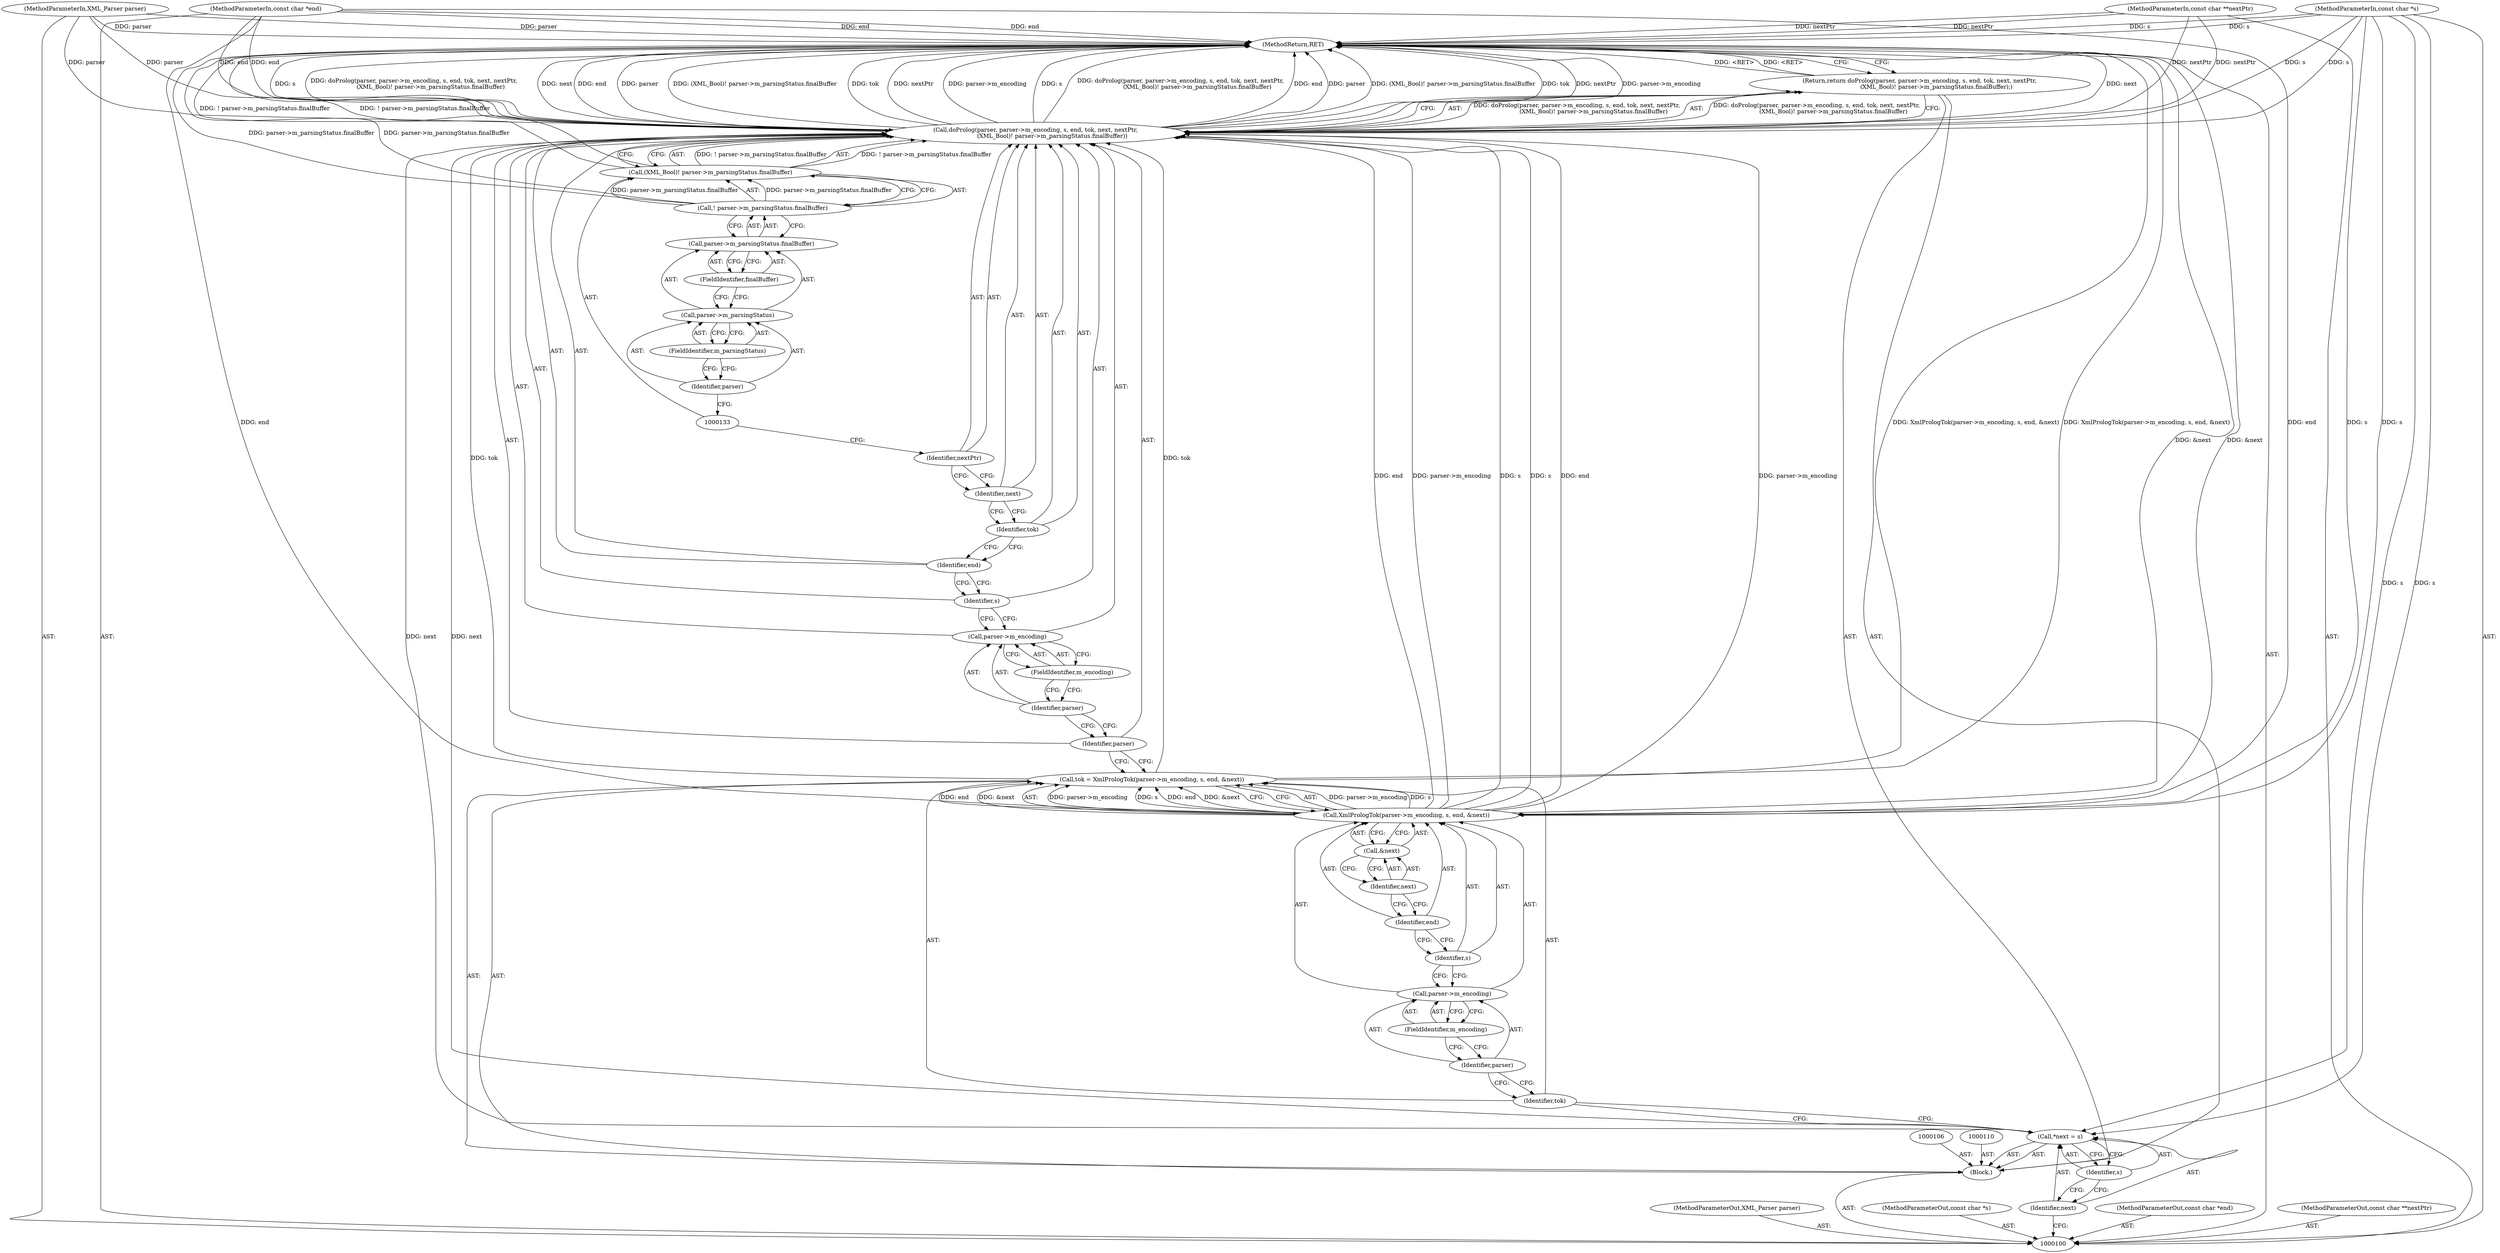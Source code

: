 digraph "1_libexpat_c20b758c332d9a13afbbb276d30db1d183a85d43_3" {
"1000140" [label="(MethodReturn,RET)"];
"1000101" [label="(MethodParameterIn,XML_Parser parser)"];
"1000193" [label="(MethodParameterOut,XML_Parser parser)"];
"1000102" [label="(MethodParameterIn,const char *s)"];
"1000194" [label="(MethodParameterOut,const char *s)"];
"1000103" [label="(MethodParameterIn,const char *end)"];
"1000195" [label="(MethodParameterOut,const char *end)"];
"1000104" [label="(MethodParameterIn,const char **nextPtr)"];
"1000196" [label="(MethodParameterOut,const char **nextPtr)"];
"1000105" [label="(Block,)"];
"1000107" [label="(Call,*next = s)"];
"1000108" [label="(Identifier,next)"];
"1000109" [label="(Identifier,s)"];
"1000113" [label="(Call,XmlPrologTok(parser->m_encoding, s, end, &next))"];
"1000114" [label="(Call,parser->m_encoding)"];
"1000115" [label="(Identifier,parser)"];
"1000116" [label="(FieldIdentifier,m_encoding)"];
"1000117" [label="(Identifier,s)"];
"1000118" [label="(Identifier,end)"];
"1000119" [label="(Call,&next)"];
"1000120" [label="(Identifier,next)"];
"1000111" [label="(Call,tok = XmlPrologTok(parser->m_encoding, s, end, &next))"];
"1000112" [label="(Identifier,tok)"];
"1000122" [label="(Call,doProlog(parser, parser->m_encoding, s, end, tok, next, nextPtr,\n                  (XML_Bool)! parser->m_parsingStatus.finalBuffer))"];
"1000123" [label="(Identifier,parser)"];
"1000124" [label="(Call,parser->m_encoding)"];
"1000125" [label="(Identifier,parser)"];
"1000121" [label="(Return,return doProlog(parser, parser->m_encoding, s, end, tok, next, nextPtr,\n                  (XML_Bool)! parser->m_parsingStatus.finalBuffer);)"];
"1000126" [label="(FieldIdentifier,m_encoding)"];
"1000127" [label="(Identifier,s)"];
"1000128" [label="(Identifier,end)"];
"1000129" [label="(Identifier,tok)"];
"1000130" [label="(Identifier,next)"];
"1000131" [label="(Identifier,nextPtr)"];
"1000132" [label="(Call,(XML_Bool)! parser->m_parsingStatus.finalBuffer)"];
"1000134" [label="(Call,! parser->m_parsingStatus.finalBuffer)"];
"1000135" [label="(Call,parser->m_parsingStatus.finalBuffer)"];
"1000136" [label="(Call,parser->m_parsingStatus)"];
"1000137" [label="(Identifier,parser)"];
"1000138" [label="(FieldIdentifier,m_parsingStatus)"];
"1000139" [label="(FieldIdentifier,finalBuffer)"];
"1000140" -> "1000100"  [label="AST: "];
"1000140" -> "1000121"  [label="CFG: "];
"1000121" -> "1000140"  [label="DDG: <RET>"];
"1000122" -> "1000140"  [label="DDG: next"];
"1000122" -> "1000140"  [label="DDG: s"];
"1000122" -> "1000140"  [label="DDG: doProlog(parser, parser->m_encoding, s, end, tok, next, nextPtr,\n                  (XML_Bool)! parser->m_parsingStatus.finalBuffer)"];
"1000122" -> "1000140"  [label="DDG: end"];
"1000122" -> "1000140"  [label="DDG: parser"];
"1000122" -> "1000140"  [label="DDG: (XML_Bool)! parser->m_parsingStatus.finalBuffer"];
"1000122" -> "1000140"  [label="DDG: tok"];
"1000122" -> "1000140"  [label="DDG: nextPtr"];
"1000122" -> "1000140"  [label="DDG: parser->m_encoding"];
"1000104" -> "1000140"  [label="DDG: nextPtr"];
"1000102" -> "1000140"  [label="DDG: s"];
"1000113" -> "1000140"  [label="DDG: &next"];
"1000103" -> "1000140"  [label="DDG: end"];
"1000132" -> "1000140"  [label="DDG: ! parser->m_parsingStatus.finalBuffer"];
"1000134" -> "1000140"  [label="DDG: parser->m_parsingStatus.finalBuffer"];
"1000111" -> "1000140"  [label="DDG: XmlPrologTok(parser->m_encoding, s, end, &next)"];
"1000101" -> "1000140"  [label="DDG: parser"];
"1000101" -> "1000100"  [label="AST: "];
"1000101" -> "1000140"  [label="DDG: parser"];
"1000101" -> "1000122"  [label="DDG: parser"];
"1000193" -> "1000100"  [label="AST: "];
"1000102" -> "1000100"  [label="AST: "];
"1000102" -> "1000140"  [label="DDG: s"];
"1000102" -> "1000107"  [label="DDG: s"];
"1000102" -> "1000113"  [label="DDG: s"];
"1000102" -> "1000122"  [label="DDG: s"];
"1000194" -> "1000100"  [label="AST: "];
"1000103" -> "1000100"  [label="AST: "];
"1000103" -> "1000140"  [label="DDG: end"];
"1000103" -> "1000113"  [label="DDG: end"];
"1000103" -> "1000122"  [label="DDG: end"];
"1000195" -> "1000100"  [label="AST: "];
"1000104" -> "1000100"  [label="AST: "];
"1000104" -> "1000140"  [label="DDG: nextPtr"];
"1000104" -> "1000122"  [label="DDG: nextPtr"];
"1000196" -> "1000100"  [label="AST: "];
"1000105" -> "1000100"  [label="AST: "];
"1000106" -> "1000105"  [label="AST: "];
"1000107" -> "1000105"  [label="AST: "];
"1000110" -> "1000105"  [label="AST: "];
"1000111" -> "1000105"  [label="AST: "];
"1000121" -> "1000105"  [label="AST: "];
"1000107" -> "1000105"  [label="AST: "];
"1000107" -> "1000109"  [label="CFG: "];
"1000108" -> "1000107"  [label="AST: "];
"1000109" -> "1000107"  [label="AST: "];
"1000112" -> "1000107"  [label="CFG: "];
"1000102" -> "1000107"  [label="DDG: s"];
"1000107" -> "1000122"  [label="DDG: next"];
"1000108" -> "1000107"  [label="AST: "];
"1000108" -> "1000100"  [label="CFG: "];
"1000109" -> "1000108"  [label="CFG: "];
"1000109" -> "1000107"  [label="AST: "];
"1000109" -> "1000108"  [label="CFG: "];
"1000107" -> "1000109"  [label="CFG: "];
"1000113" -> "1000111"  [label="AST: "];
"1000113" -> "1000119"  [label="CFG: "];
"1000114" -> "1000113"  [label="AST: "];
"1000117" -> "1000113"  [label="AST: "];
"1000118" -> "1000113"  [label="AST: "];
"1000119" -> "1000113"  [label="AST: "];
"1000111" -> "1000113"  [label="CFG: "];
"1000113" -> "1000140"  [label="DDG: &next"];
"1000113" -> "1000111"  [label="DDG: parser->m_encoding"];
"1000113" -> "1000111"  [label="DDG: s"];
"1000113" -> "1000111"  [label="DDG: end"];
"1000113" -> "1000111"  [label="DDG: &next"];
"1000102" -> "1000113"  [label="DDG: s"];
"1000103" -> "1000113"  [label="DDG: end"];
"1000113" -> "1000122"  [label="DDG: parser->m_encoding"];
"1000113" -> "1000122"  [label="DDG: s"];
"1000113" -> "1000122"  [label="DDG: end"];
"1000114" -> "1000113"  [label="AST: "];
"1000114" -> "1000116"  [label="CFG: "];
"1000115" -> "1000114"  [label="AST: "];
"1000116" -> "1000114"  [label="AST: "];
"1000117" -> "1000114"  [label="CFG: "];
"1000115" -> "1000114"  [label="AST: "];
"1000115" -> "1000112"  [label="CFG: "];
"1000116" -> "1000115"  [label="CFG: "];
"1000116" -> "1000114"  [label="AST: "];
"1000116" -> "1000115"  [label="CFG: "];
"1000114" -> "1000116"  [label="CFG: "];
"1000117" -> "1000113"  [label="AST: "];
"1000117" -> "1000114"  [label="CFG: "];
"1000118" -> "1000117"  [label="CFG: "];
"1000118" -> "1000113"  [label="AST: "];
"1000118" -> "1000117"  [label="CFG: "];
"1000120" -> "1000118"  [label="CFG: "];
"1000119" -> "1000113"  [label="AST: "];
"1000119" -> "1000120"  [label="CFG: "];
"1000120" -> "1000119"  [label="AST: "];
"1000113" -> "1000119"  [label="CFG: "];
"1000120" -> "1000119"  [label="AST: "];
"1000120" -> "1000118"  [label="CFG: "];
"1000119" -> "1000120"  [label="CFG: "];
"1000111" -> "1000105"  [label="AST: "];
"1000111" -> "1000113"  [label="CFG: "];
"1000112" -> "1000111"  [label="AST: "];
"1000113" -> "1000111"  [label="AST: "];
"1000123" -> "1000111"  [label="CFG: "];
"1000111" -> "1000140"  [label="DDG: XmlPrologTok(parser->m_encoding, s, end, &next)"];
"1000113" -> "1000111"  [label="DDG: parser->m_encoding"];
"1000113" -> "1000111"  [label="DDG: s"];
"1000113" -> "1000111"  [label="DDG: end"];
"1000113" -> "1000111"  [label="DDG: &next"];
"1000111" -> "1000122"  [label="DDG: tok"];
"1000112" -> "1000111"  [label="AST: "];
"1000112" -> "1000107"  [label="CFG: "];
"1000115" -> "1000112"  [label="CFG: "];
"1000122" -> "1000121"  [label="AST: "];
"1000122" -> "1000132"  [label="CFG: "];
"1000123" -> "1000122"  [label="AST: "];
"1000124" -> "1000122"  [label="AST: "];
"1000127" -> "1000122"  [label="AST: "];
"1000128" -> "1000122"  [label="AST: "];
"1000129" -> "1000122"  [label="AST: "];
"1000130" -> "1000122"  [label="AST: "];
"1000131" -> "1000122"  [label="AST: "];
"1000132" -> "1000122"  [label="AST: "];
"1000121" -> "1000122"  [label="CFG: "];
"1000122" -> "1000140"  [label="DDG: next"];
"1000122" -> "1000140"  [label="DDG: s"];
"1000122" -> "1000140"  [label="DDG: doProlog(parser, parser->m_encoding, s, end, tok, next, nextPtr,\n                  (XML_Bool)! parser->m_parsingStatus.finalBuffer)"];
"1000122" -> "1000140"  [label="DDG: end"];
"1000122" -> "1000140"  [label="DDG: parser"];
"1000122" -> "1000140"  [label="DDG: (XML_Bool)! parser->m_parsingStatus.finalBuffer"];
"1000122" -> "1000140"  [label="DDG: tok"];
"1000122" -> "1000140"  [label="DDG: nextPtr"];
"1000122" -> "1000140"  [label="DDG: parser->m_encoding"];
"1000122" -> "1000121"  [label="DDG: doProlog(parser, parser->m_encoding, s, end, tok, next, nextPtr,\n                  (XML_Bool)! parser->m_parsingStatus.finalBuffer)"];
"1000101" -> "1000122"  [label="DDG: parser"];
"1000113" -> "1000122"  [label="DDG: parser->m_encoding"];
"1000113" -> "1000122"  [label="DDG: s"];
"1000113" -> "1000122"  [label="DDG: end"];
"1000102" -> "1000122"  [label="DDG: s"];
"1000103" -> "1000122"  [label="DDG: end"];
"1000111" -> "1000122"  [label="DDG: tok"];
"1000107" -> "1000122"  [label="DDG: next"];
"1000104" -> "1000122"  [label="DDG: nextPtr"];
"1000132" -> "1000122"  [label="DDG: ! parser->m_parsingStatus.finalBuffer"];
"1000123" -> "1000122"  [label="AST: "];
"1000123" -> "1000111"  [label="CFG: "];
"1000125" -> "1000123"  [label="CFG: "];
"1000124" -> "1000122"  [label="AST: "];
"1000124" -> "1000126"  [label="CFG: "];
"1000125" -> "1000124"  [label="AST: "];
"1000126" -> "1000124"  [label="AST: "];
"1000127" -> "1000124"  [label="CFG: "];
"1000125" -> "1000124"  [label="AST: "];
"1000125" -> "1000123"  [label="CFG: "];
"1000126" -> "1000125"  [label="CFG: "];
"1000121" -> "1000105"  [label="AST: "];
"1000121" -> "1000122"  [label="CFG: "];
"1000122" -> "1000121"  [label="AST: "];
"1000140" -> "1000121"  [label="CFG: "];
"1000121" -> "1000140"  [label="DDG: <RET>"];
"1000122" -> "1000121"  [label="DDG: doProlog(parser, parser->m_encoding, s, end, tok, next, nextPtr,\n                  (XML_Bool)! parser->m_parsingStatus.finalBuffer)"];
"1000126" -> "1000124"  [label="AST: "];
"1000126" -> "1000125"  [label="CFG: "];
"1000124" -> "1000126"  [label="CFG: "];
"1000127" -> "1000122"  [label="AST: "];
"1000127" -> "1000124"  [label="CFG: "];
"1000128" -> "1000127"  [label="CFG: "];
"1000128" -> "1000122"  [label="AST: "];
"1000128" -> "1000127"  [label="CFG: "];
"1000129" -> "1000128"  [label="CFG: "];
"1000129" -> "1000122"  [label="AST: "];
"1000129" -> "1000128"  [label="CFG: "];
"1000130" -> "1000129"  [label="CFG: "];
"1000130" -> "1000122"  [label="AST: "];
"1000130" -> "1000129"  [label="CFG: "];
"1000131" -> "1000130"  [label="CFG: "];
"1000131" -> "1000122"  [label="AST: "];
"1000131" -> "1000130"  [label="CFG: "];
"1000133" -> "1000131"  [label="CFG: "];
"1000132" -> "1000122"  [label="AST: "];
"1000132" -> "1000134"  [label="CFG: "];
"1000133" -> "1000132"  [label="AST: "];
"1000134" -> "1000132"  [label="AST: "];
"1000122" -> "1000132"  [label="CFG: "];
"1000132" -> "1000140"  [label="DDG: ! parser->m_parsingStatus.finalBuffer"];
"1000132" -> "1000122"  [label="DDG: ! parser->m_parsingStatus.finalBuffer"];
"1000134" -> "1000132"  [label="DDG: parser->m_parsingStatus.finalBuffer"];
"1000134" -> "1000132"  [label="AST: "];
"1000134" -> "1000135"  [label="CFG: "];
"1000135" -> "1000134"  [label="AST: "];
"1000132" -> "1000134"  [label="CFG: "];
"1000134" -> "1000140"  [label="DDG: parser->m_parsingStatus.finalBuffer"];
"1000134" -> "1000132"  [label="DDG: parser->m_parsingStatus.finalBuffer"];
"1000135" -> "1000134"  [label="AST: "];
"1000135" -> "1000139"  [label="CFG: "];
"1000136" -> "1000135"  [label="AST: "];
"1000139" -> "1000135"  [label="AST: "];
"1000134" -> "1000135"  [label="CFG: "];
"1000136" -> "1000135"  [label="AST: "];
"1000136" -> "1000138"  [label="CFG: "];
"1000137" -> "1000136"  [label="AST: "];
"1000138" -> "1000136"  [label="AST: "];
"1000139" -> "1000136"  [label="CFG: "];
"1000137" -> "1000136"  [label="AST: "];
"1000137" -> "1000133"  [label="CFG: "];
"1000138" -> "1000137"  [label="CFG: "];
"1000138" -> "1000136"  [label="AST: "];
"1000138" -> "1000137"  [label="CFG: "];
"1000136" -> "1000138"  [label="CFG: "];
"1000139" -> "1000135"  [label="AST: "];
"1000139" -> "1000136"  [label="CFG: "];
"1000135" -> "1000139"  [label="CFG: "];
}
